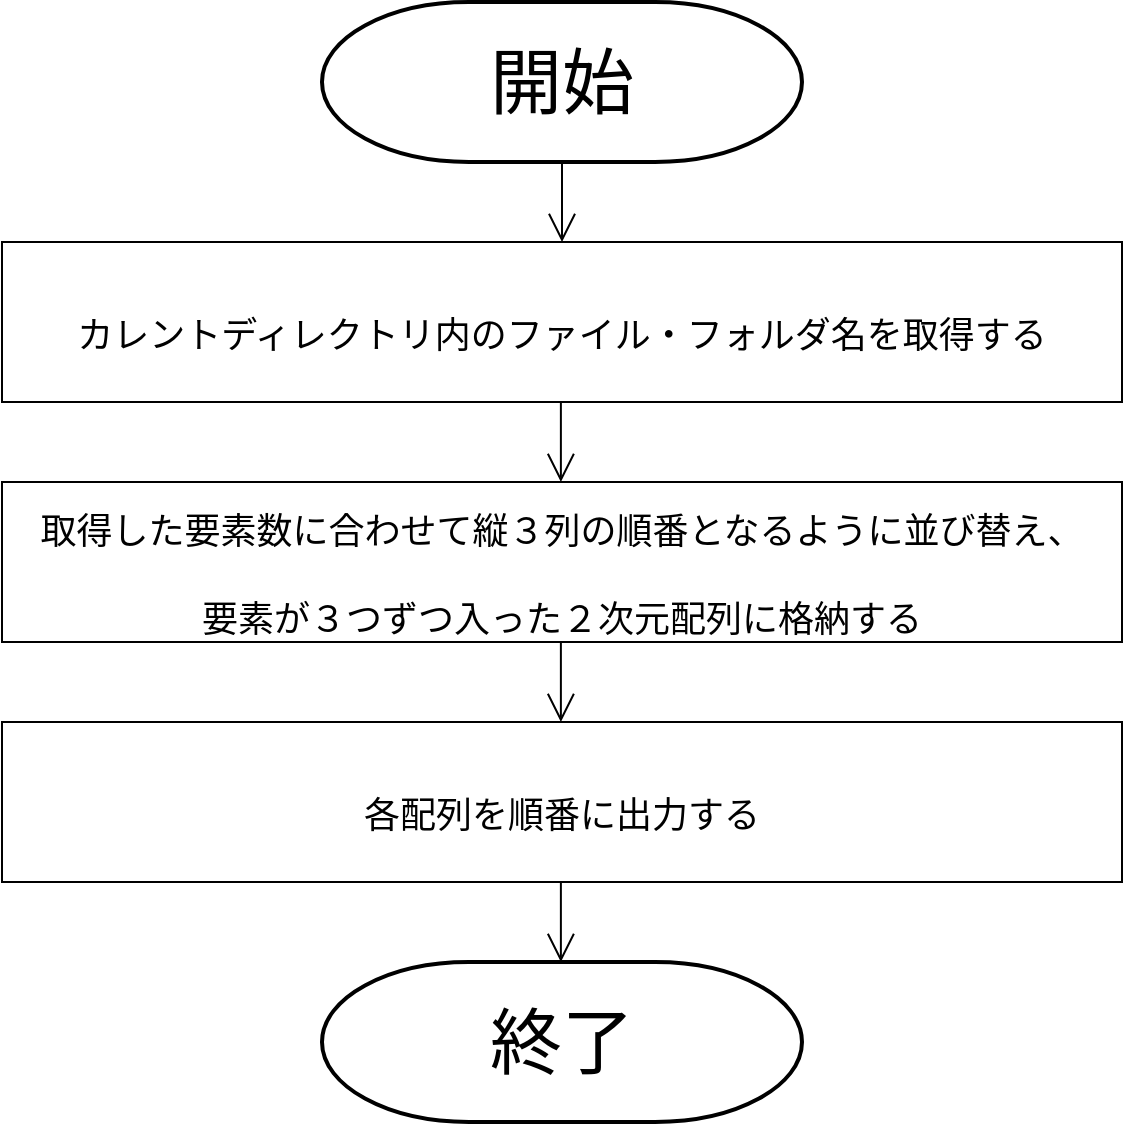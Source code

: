 <mxfile version="19.0.2" type="device"><diagram id="8puRApz0o0APBaA4m-Bt" name="Page-1"><mxGraphModel dx="1051" dy="736" grid="1" gridSize="10" guides="1" tooltips="1" connect="1" arrows="1" fold="1" page="1" pageScale="1" pageWidth="4681" pageHeight="3300" math="0" shadow="0"><root><mxCell id="0"/><mxCell id="1" parent="0"/><mxCell id="ePH5CK-kjNvqlFCDdbfe-1" value="&lt;font style=&quot;font-size: 36px;&quot;&gt;開始&lt;/font&gt;" style="strokeWidth=2;html=1;shape=mxgraph.flowchart.terminator;whiteSpace=wrap;" vertex="1" parent="1"><mxGeometry x="1280" y="80" width="240" height="80" as="geometry"/></mxCell><mxCell id="ePH5CK-kjNvqlFCDdbfe-3" value="" style="endArrow=open;endFill=1;endSize=12;html=1;rounded=0;fontSize=36;exitX=0.5;exitY=1;exitDx=0;exitDy=0;exitPerimeter=0;" edge="1" parent="1" source="ePH5CK-kjNvqlFCDdbfe-1"><mxGeometry width="160" relative="1" as="geometry"><mxPoint x="360" y="170" as="sourcePoint"/><mxPoint x="1400" y="200" as="targetPoint"/></mxGeometry></mxCell><mxCell id="ePH5CK-kjNvqlFCDdbfe-7" value="&lt;font style=&quot;font-size: 18px;&quot;&gt;カレントディレクトリ内のファイル・フォルダ名を取得する&lt;/font&gt;" style="rounded=0;whiteSpace=wrap;html=1;fontSize=36;align=center;" vertex="1" parent="1"><mxGeometry x="1120" y="200" width="560" height="80" as="geometry"/></mxCell><mxCell id="ePH5CK-kjNvqlFCDdbfe-8" value="" style="endArrow=open;endFill=1;endSize=12;html=1;rounded=0;fontSize=36;exitX=0.5;exitY=1;exitDx=0;exitDy=0;exitPerimeter=0;" edge="1" parent="1"><mxGeometry width="160" relative="1" as="geometry"><mxPoint x="1399.44" y="280" as="sourcePoint"/><mxPoint x="1399.44" y="320" as="targetPoint"/></mxGeometry></mxCell><mxCell id="ePH5CK-kjNvqlFCDdbfe-10" value="&lt;span style=&quot;font-size: 18px;&quot;&gt;取得した要素数に合わせて縦３列の順番となるように並び替え、&lt;br&gt;要素が３つずつ入った２次元配列に格納する&lt;/span&gt;" style="rounded=0;whiteSpace=wrap;html=1;fontSize=36;align=center;" vertex="1" parent="1"><mxGeometry x="1120" y="320" width="560" height="80" as="geometry"/></mxCell><mxCell id="ePH5CK-kjNvqlFCDdbfe-15" value="" style="endArrow=open;endFill=1;endSize=12;html=1;rounded=0;fontSize=36;exitX=0.5;exitY=1;exitDx=0;exitDy=0;exitPerimeter=0;" edge="1" parent="1"><mxGeometry width="160" relative="1" as="geometry"><mxPoint x="1399.44" y="400" as="sourcePoint"/><mxPoint x="1399.44" y="440" as="targetPoint"/></mxGeometry></mxCell><mxCell id="ePH5CK-kjNvqlFCDdbfe-16" value="&lt;span style=&quot;font-size: 18px;&quot;&gt;各配列を順番に出力する&lt;/span&gt;" style="rounded=0;whiteSpace=wrap;html=1;fontSize=36;align=center;" vertex="1" parent="1"><mxGeometry x="1120" y="440" width="560" height="80" as="geometry"/></mxCell><mxCell id="ePH5CK-kjNvqlFCDdbfe-17" value="&lt;font style=&quot;font-size: 36px;&quot;&gt;終了&lt;/font&gt;" style="strokeWidth=2;html=1;shape=mxgraph.flowchart.terminator;whiteSpace=wrap;" vertex="1" parent="1"><mxGeometry x="1280" y="560" width="240" height="80" as="geometry"/></mxCell><mxCell id="ePH5CK-kjNvqlFCDdbfe-18" value="" style="endArrow=open;endFill=1;endSize=12;html=1;rounded=0;fontSize=36;exitX=0.5;exitY=1;exitDx=0;exitDy=0;exitPerimeter=0;" edge="1" parent="1"><mxGeometry width="160" relative="1" as="geometry"><mxPoint x="1399.44" y="520" as="sourcePoint"/><mxPoint x="1399.44" y="560" as="targetPoint"/></mxGeometry></mxCell></root></mxGraphModel></diagram></mxfile>